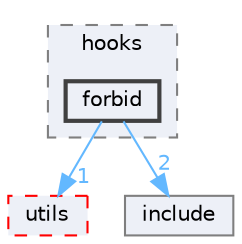 digraph "forbid"
{
 // INTERACTIVE_SVG=YES
 // LATEX_PDF_SIZE
  bgcolor="transparent";
  edge [fontname=Helvetica,fontsize=10,labelfontname=Helvetica,labelfontsize=10];
  node [fontname=Helvetica,fontsize=10,shape=box,height=0.2,width=0.4];
  compound=true
  subgraph clusterdir_58d81aca62240850016cc5edfb65e3c4 {
    graph [ bgcolor="#edf0f7", pencolor="grey50", label="hooks", fontname=Helvetica,fontsize=10 style="filled,dashed", URL="dir_58d81aca62240850016cc5edfb65e3c4.html",tooltip=""]
  dir_36927fcace7594c8dec135ed4bd6d0df [label="forbid", fillcolor="#edf0f7", color="grey25", style="filled,bold", URL="dir_36927fcace7594c8dec135ed4bd6d0df.html",tooltip=""];
  }
  dir_c131034057e02e1eae9fabc5bf404e0f [label="utils", fillcolor="#edf0f7", color="red", style="filled,dashed", URL="dir_c131034057e02e1eae9fabc5bf404e0f.html",tooltip=""];
  dir_d6529833b28cf7034848d180a0eb120f [label="include", fillcolor="#edf0f7", color="grey50", style="filled", URL="dir_d6529833b28cf7034848d180a0eb120f.html",tooltip=""];
  dir_36927fcace7594c8dec135ed4bd6d0df->dir_c131034057e02e1eae9fabc5bf404e0f [headlabel="1", labeldistance=1.5 headhref="dir_000010_000033.html" href="dir_000010_000033.html" color="steelblue1" fontcolor="steelblue1"];
  dir_36927fcace7594c8dec135ed4bd6d0df->dir_d6529833b28cf7034848d180a0eb120f [headlabel="2", labeldistance=1.5 headhref="dir_000010_000013.html" href="dir_000010_000013.html" color="steelblue1" fontcolor="steelblue1"];
}
